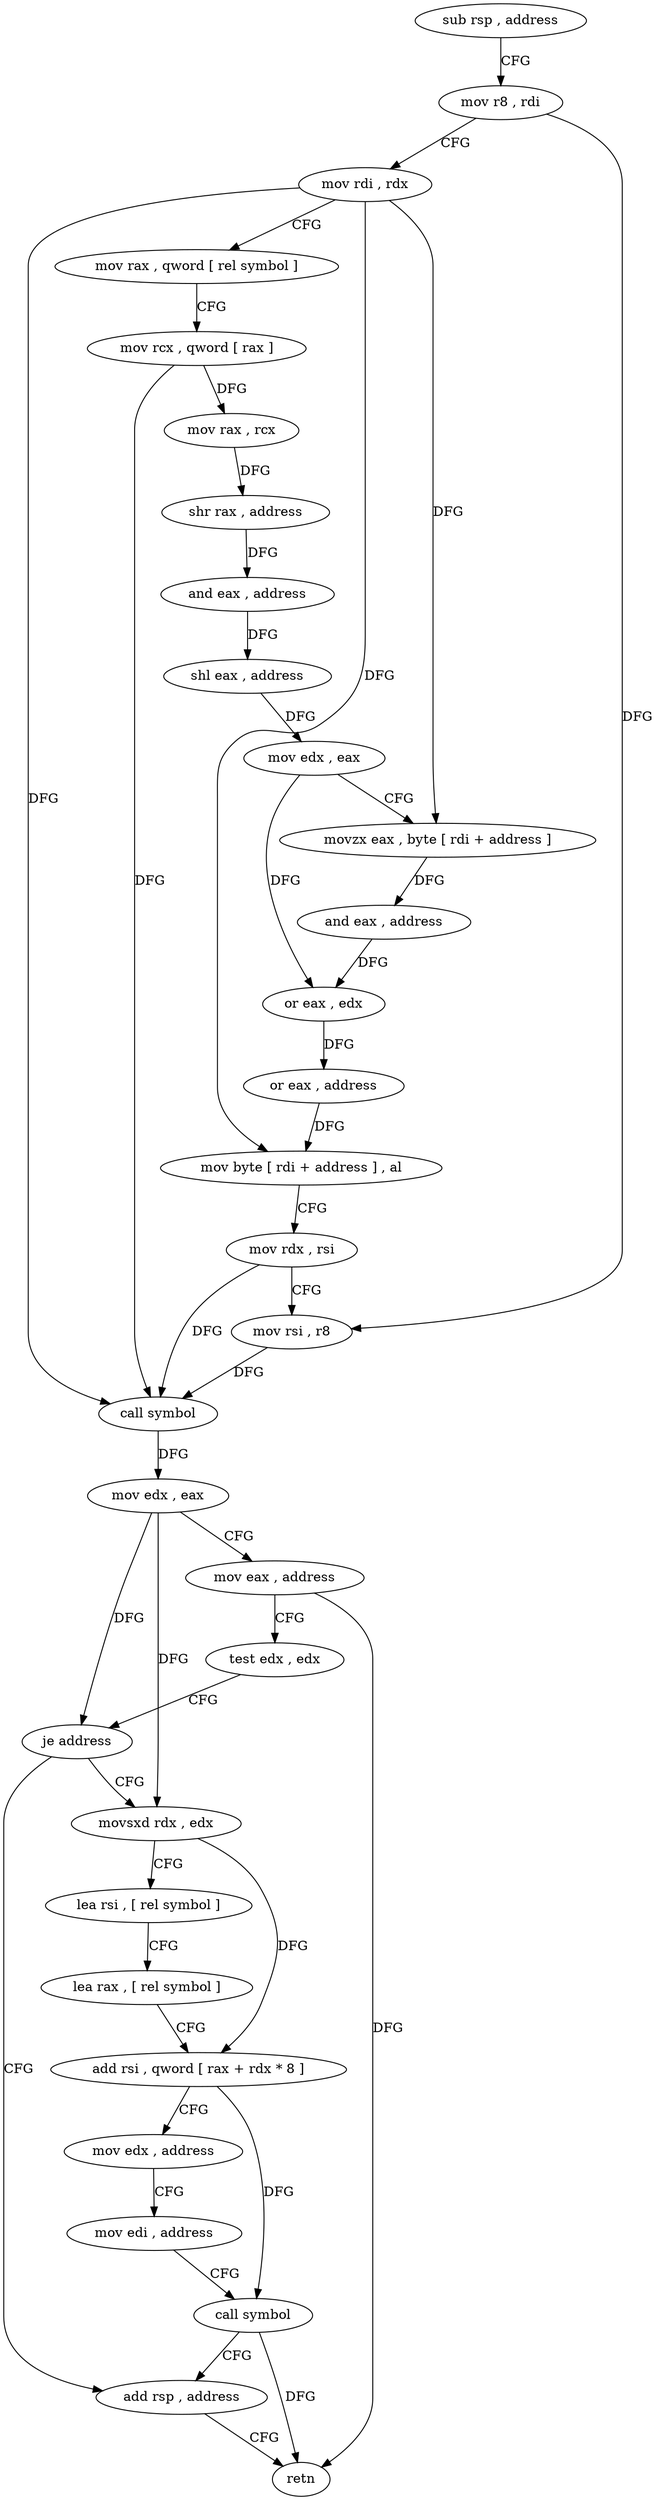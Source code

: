 digraph "func" {
"270972" [label = "sub rsp , address" ]
"270976" [label = "mov r8 , rdi" ]
"270979" [label = "mov rdi , rdx" ]
"270982" [label = "mov rax , qword [ rel symbol ]" ]
"270989" [label = "mov rcx , qword [ rax ]" ]
"270992" [label = "mov rax , rcx" ]
"270995" [label = "shr rax , address" ]
"270999" [label = "and eax , address" ]
"271002" [label = "shl eax , address" ]
"271005" [label = "mov edx , eax" ]
"271007" [label = "movzx eax , byte [ rdi + address ]" ]
"271011" [label = "and eax , address" ]
"271014" [label = "or eax , edx" ]
"271016" [label = "or eax , address" ]
"271019" [label = "mov byte [ rdi + address ] , al" ]
"271022" [label = "mov rdx , rsi" ]
"271025" [label = "mov rsi , r8" ]
"271028" [label = "call symbol" ]
"271033" [label = "mov edx , eax" ]
"271035" [label = "mov eax , address" ]
"271040" [label = "test edx , edx" ]
"271042" [label = "je address" ]
"271080" [label = "add rsp , address" ]
"271044" [label = "movsxd rdx , edx" ]
"271084" [label = "retn" ]
"271047" [label = "lea rsi , [ rel symbol ]" ]
"271054" [label = "lea rax , [ rel symbol ]" ]
"271061" [label = "add rsi , qword [ rax + rdx * 8 ]" ]
"271065" [label = "mov edx , address" ]
"271070" [label = "mov edi , address" ]
"271075" [label = "call symbol" ]
"270972" -> "270976" [ label = "CFG" ]
"270976" -> "270979" [ label = "CFG" ]
"270976" -> "271025" [ label = "DFG" ]
"270979" -> "270982" [ label = "CFG" ]
"270979" -> "271007" [ label = "DFG" ]
"270979" -> "271019" [ label = "DFG" ]
"270979" -> "271028" [ label = "DFG" ]
"270982" -> "270989" [ label = "CFG" ]
"270989" -> "270992" [ label = "DFG" ]
"270989" -> "271028" [ label = "DFG" ]
"270992" -> "270995" [ label = "DFG" ]
"270995" -> "270999" [ label = "DFG" ]
"270999" -> "271002" [ label = "DFG" ]
"271002" -> "271005" [ label = "DFG" ]
"271005" -> "271007" [ label = "CFG" ]
"271005" -> "271014" [ label = "DFG" ]
"271007" -> "271011" [ label = "DFG" ]
"271011" -> "271014" [ label = "DFG" ]
"271014" -> "271016" [ label = "DFG" ]
"271016" -> "271019" [ label = "DFG" ]
"271019" -> "271022" [ label = "CFG" ]
"271022" -> "271025" [ label = "CFG" ]
"271022" -> "271028" [ label = "DFG" ]
"271025" -> "271028" [ label = "DFG" ]
"271028" -> "271033" [ label = "DFG" ]
"271033" -> "271035" [ label = "CFG" ]
"271033" -> "271042" [ label = "DFG" ]
"271033" -> "271044" [ label = "DFG" ]
"271035" -> "271040" [ label = "CFG" ]
"271035" -> "271084" [ label = "DFG" ]
"271040" -> "271042" [ label = "CFG" ]
"271042" -> "271080" [ label = "CFG" ]
"271042" -> "271044" [ label = "CFG" ]
"271080" -> "271084" [ label = "CFG" ]
"271044" -> "271047" [ label = "CFG" ]
"271044" -> "271061" [ label = "DFG" ]
"271047" -> "271054" [ label = "CFG" ]
"271054" -> "271061" [ label = "CFG" ]
"271061" -> "271065" [ label = "CFG" ]
"271061" -> "271075" [ label = "DFG" ]
"271065" -> "271070" [ label = "CFG" ]
"271070" -> "271075" [ label = "CFG" ]
"271075" -> "271080" [ label = "CFG" ]
"271075" -> "271084" [ label = "DFG" ]
}
